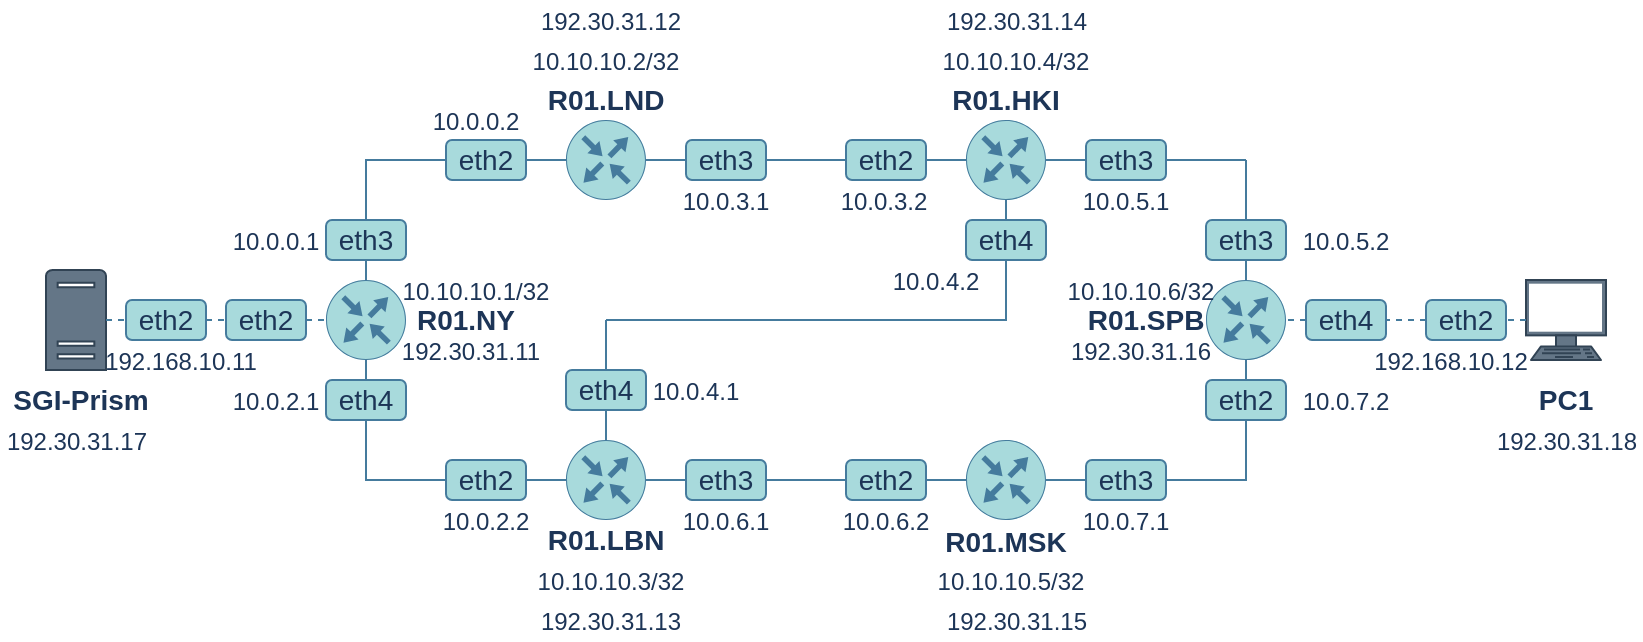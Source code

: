 <mxfile version="20.7.4" type="github">
  <diagram id="VysFpP43S26snNZFUAgz" name="Страница 1">
    <mxGraphModel dx="1702" dy="458" grid="1" gridSize="10" guides="1" tooltips="1" connect="1" arrows="1" fold="1" page="1" pageScale="1" pageWidth="827" pageHeight="1169" math="0" shadow="0">
      <root>
        <mxCell id="0" />
        <mxCell id="1" parent="0" />
        <mxCell id="EW3qljVuWNZLnRVeVVHl-50" value="" style="endArrow=none;html=1;rounded=0;entryX=0.5;entryY=1;entryDx=0;entryDy=0;entryPerimeter=0;exitX=0.5;exitY=0;exitDx=0;exitDy=0;exitPerimeter=0;labelBackgroundColor=none;strokeColor=#457B9D;fontColor=default;" edge="1" parent="1" source="EW3qljVuWNZLnRVeVVHl-5" target="EW3qljVuWNZLnRVeVVHl-49">
          <mxGeometry width="50" height="50" relative="1" as="geometry">
            <mxPoint x="300" y="360" as="sourcePoint" />
            <mxPoint x="500" y="240" as="targetPoint" />
            <Array as="points">
              <mxPoint x="300" y="300" />
            </Array>
          </mxGeometry>
        </mxCell>
        <mxCell id="EW3qljVuWNZLnRVeVVHl-48" value="" style="endArrow=none;html=1;rounded=0;exitX=0.5;exitY=0;exitDx=0;exitDy=0;exitPerimeter=0;labelBackgroundColor=none;strokeColor=#457B9D;fontColor=default;" edge="1" parent="1" source="EW3qljVuWNZLnRVeVVHl-3">
          <mxGeometry width="50" height="50" relative="1" as="geometry">
            <mxPoint x="620" y="280" as="sourcePoint" />
            <mxPoint x="620" y="280" as="targetPoint" />
            <Array as="points">
              <mxPoint x="620" y="220" />
            </Array>
          </mxGeometry>
        </mxCell>
        <mxCell id="EW3qljVuWNZLnRVeVVHl-40" value="" style="endArrow=none;html=1;rounded=0;exitX=0.5;exitY=1;exitDx=0;exitDy=0;exitPerimeter=0;entryX=0.5;entryY=1;entryDx=0;entryDy=0;labelBackgroundColor=none;strokeColor=#457B9D;fontColor=default;" edge="1" parent="1" source="EW3qljVuWNZLnRVeVVHl-4" target="EW3qljVuWNZLnRVeVVHl-39">
          <mxGeometry width="50" height="50" relative="1" as="geometry">
            <mxPoint x="180" y="320" as="sourcePoint" />
            <mxPoint x="280" y="380" as="targetPoint" />
            <Array as="points" />
          </mxGeometry>
        </mxCell>
        <mxCell id="EW3qljVuWNZLnRVeVVHl-31" value="" style="endArrow=none;html=1;rounded=0;exitX=0;exitY=0.5;exitDx=0;exitDy=0;exitPerimeter=0;entryX=0;entryY=0.5;entryDx=0;entryDy=0;labelBackgroundColor=none;strokeColor=#457B9D;fontColor=default;" edge="1" parent="1" source="EW3qljVuWNZLnRVeVVHl-1" target="EW3qljVuWNZLnRVeVVHl-28">
          <mxGeometry width="50" height="50" relative="1" as="geometry">
            <mxPoint x="280" y="220" as="sourcePoint" />
            <mxPoint x="180" y="280" as="targetPoint" />
            <Array as="points" />
          </mxGeometry>
        </mxCell>
        <mxCell id="EW3qljVuWNZLnRVeVVHl-7" value="" style="endArrow=none;html=1;rounded=0;exitX=0;exitY=0.5;exitDx=0;exitDy=0;exitPerimeter=0;entryX=0.5;entryY=0;entryDx=0;entryDy=0;entryPerimeter=0;startArrow=none;labelBackgroundColor=none;strokeColor=#457B9D;fontColor=default;" edge="1" parent="1" source="EW3qljVuWNZLnRVeVVHl-28" target="EW3qljVuWNZLnRVeVVHl-4">
          <mxGeometry width="50" height="50" relative="1" as="geometry">
            <mxPoint x="390" y="330" as="sourcePoint" />
            <mxPoint x="440" y="280" as="targetPoint" />
            <Array as="points">
              <mxPoint x="180" y="220" />
            </Array>
          </mxGeometry>
        </mxCell>
        <mxCell id="EW3qljVuWNZLnRVeVVHl-1" value="" style="sketch=0;points=[[0.5,0,0],[1,0.5,0],[0.5,1,0],[0,0.5,0],[0.145,0.145,0],[0.856,0.145,0],[0.855,0.856,0],[0.145,0.855,0]];verticalLabelPosition=bottom;html=1;verticalAlign=top;aspect=fixed;align=center;pointerEvents=1;shape=mxgraph.cisco19.rect;prIcon=router;fillColor=#A8DADC;strokeColor=#457B9D;labelBackgroundColor=none;fontColor=#1D3557;" vertex="1" parent="1">
          <mxGeometry x="280" y="200" width="40" height="40" as="geometry" />
        </mxCell>
        <mxCell id="EW3qljVuWNZLnRVeVVHl-2" value="" style="sketch=0;points=[[0.5,0,0],[1,0.5,0],[0.5,1,0],[0,0.5,0],[0.145,0.145,0],[0.856,0.145,0],[0.855,0.856,0],[0.145,0.855,0]];verticalLabelPosition=bottom;html=1;verticalAlign=top;aspect=fixed;align=center;pointerEvents=1;shape=mxgraph.cisco19.rect;prIcon=router;fillColor=#A8DADC;strokeColor=#457B9D;labelBackgroundColor=none;fontColor=#1D3557;" vertex="1" parent="1">
          <mxGeometry x="480" y="200" width="40" height="40" as="geometry" />
        </mxCell>
        <mxCell id="EW3qljVuWNZLnRVeVVHl-3" value="" style="sketch=0;points=[[0.5,0,0],[1,0.5,0],[0.5,1,0],[0,0.5,0],[0.145,0.145,0],[0.856,0.145,0],[0.855,0.856,0],[0.145,0.855,0]];verticalLabelPosition=bottom;html=1;verticalAlign=top;aspect=fixed;align=center;pointerEvents=1;shape=mxgraph.cisco19.rect;prIcon=router;fillColor=#A8DADC;strokeColor=#457B9D;labelBackgroundColor=none;fontColor=#1D3557;" vertex="1" parent="1">
          <mxGeometry x="600" y="280" width="40" height="40" as="geometry" />
        </mxCell>
        <mxCell id="EW3qljVuWNZLnRVeVVHl-4" value="" style="sketch=0;points=[[0.5,0,0],[1,0.5,0],[0.5,1,0],[0,0.5,0],[0.145,0.145,0],[0.856,0.145,0],[0.855,0.856,0],[0.145,0.855,0]];verticalLabelPosition=bottom;html=1;verticalAlign=top;aspect=fixed;align=center;pointerEvents=1;shape=mxgraph.cisco19.rect;prIcon=router;fillColor=#A8DADC;strokeColor=#457B9D;labelBackgroundColor=none;fontColor=#1D3557;" vertex="1" parent="1">
          <mxGeometry x="160" y="280" width="40" height="40" as="geometry" />
        </mxCell>
        <mxCell id="EW3qljVuWNZLnRVeVVHl-5" value="" style="sketch=0;points=[[0.5,0,0],[1,0.5,0],[0.5,1,0],[0,0.5,0],[0.145,0.145,0],[0.856,0.145,0],[0.855,0.856,0],[0.145,0.855,0]];verticalLabelPosition=bottom;html=1;verticalAlign=top;aspect=fixed;align=center;pointerEvents=1;shape=mxgraph.cisco19.rect;prIcon=router;fillColor=#A8DADC;strokeColor=#457B9D;labelBackgroundColor=none;fontColor=#1D3557;" vertex="1" parent="1">
          <mxGeometry x="280" y="360" width="40" height="40" as="geometry" />
        </mxCell>
        <mxCell id="EW3qljVuWNZLnRVeVVHl-6" value="" style="sketch=0;points=[[0.5,0,0],[1,0.5,0],[0.5,1,0],[0,0.5,0],[0.145,0.145,0],[0.856,0.145,0],[0.855,0.856,0],[0.145,0.855,0]];verticalLabelPosition=bottom;html=1;verticalAlign=top;aspect=fixed;align=center;pointerEvents=1;shape=mxgraph.cisco19.rect;prIcon=router;fillColor=#A8DADC;strokeColor=#457B9D;labelBackgroundColor=none;fontColor=#1D3557;" vertex="1" parent="1">
          <mxGeometry x="480" y="360" width="40" height="40" as="geometry" />
        </mxCell>
        <mxCell id="EW3qljVuWNZLnRVeVVHl-8" value="" style="endArrow=none;html=1;rounded=0;exitX=1;exitY=0.5;exitDx=0;exitDy=0;exitPerimeter=0;entryX=0;entryY=0.5;entryDx=0;entryDy=0;entryPerimeter=0;startArrow=none;labelBackgroundColor=none;strokeColor=#457B9D;fontColor=default;" edge="1" parent="1" source="EW3qljVuWNZLnRVeVVHl-34" target="EW3qljVuWNZLnRVeVVHl-2">
          <mxGeometry width="50" height="50" relative="1" as="geometry">
            <mxPoint x="360" y="280" as="sourcePoint" />
            <mxPoint x="410" y="230" as="targetPoint" />
          </mxGeometry>
        </mxCell>
        <mxCell id="EW3qljVuWNZLnRVeVVHl-9" value="" style="endArrow=none;html=1;rounded=0;entryX=1;entryY=0.5;entryDx=0;entryDy=0;entryPerimeter=0;exitX=1;exitY=0.5;exitDx=0;exitDy=0;startArrow=none;labelBackgroundColor=none;strokeColor=#457B9D;fontColor=default;" edge="1" parent="1" source="EW3qljVuWNZLnRVeVVHl-36" target="EW3qljVuWNZLnRVeVVHl-2">
          <mxGeometry width="50" height="50" relative="1" as="geometry">
            <mxPoint x="390" y="330" as="sourcePoint" />
            <mxPoint x="440" y="280" as="targetPoint" />
            <Array as="points" />
          </mxGeometry>
        </mxCell>
        <mxCell id="EW3qljVuWNZLnRVeVVHl-10" value="" style="endArrow=none;html=1;rounded=0;exitX=0.5;exitY=1;exitDx=0;exitDy=0;exitPerimeter=0;entryX=0;entryY=0.5;entryDx=0;entryDy=0;entryPerimeter=0;startArrow=none;labelBackgroundColor=none;strokeColor=#457B9D;fontColor=default;" edge="1" parent="1" source="EW3qljVuWNZLnRVeVVHl-39" target="EW3qljVuWNZLnRVeVVHl-5">
          <mxGeometry width="50" height="50" relative="1" as="geometry">
            <mxPoint x="390" y="330" as="sourcePoint" />
            <mxPoint x="440" y="280" as="targetPoint" />
            <Array as="points">
              <mxPoint x="180" y="380" />
            </Array>
          </mxGeometry>
        </mxCell>
        <mxCell id="EW3qljVuWNZLnRVeVVHl-11" value="" style="endArrow=none;html=1;rounded=0;exitX=1;exitY=0.5;exitDx=0;exitDy=0;exitPerimeter=0;entryX=0;entryY=0.5;entryDx=0;entryDy=0;entryPerimeter=0;startArrow=none;labelBackgroundColor=none;strokeColor=#457B9D;fontColor=default;" edge="1" parent="1" source="EW3qljVuWNZLnRVeVVHl-42" target="EW3qljVuWNZLnRVeVVHl-6">
          <mxGeometry width="50" height="50" relative="1" as="geometry">
            <mxPoint x="390" y="330" as="sourcePoint" />
            <mxPoint x="440" y="280" as="targetPoint" />
          </mxGeometry>
        </mxCell>
        <mxCell id="EW3qljVuWNZLnRVeVVHl-12" value="" style="endArrow=none;html=1;rounded=0;exitX=1;exitY=0.5;exitDx=0;exitDy=0;exitPerimeter=0;entryX=0.5;entryY=1;entryDx=0;entryDy=0;entryPerimeter=0;labelBackgroundColor=none;strokeColor=#457B9D;fontColor=default;" edge="1" parent="1" source="EW3qljVuWNZLnRVeVVHl-6" target="EW3qljVuWNZLnRVeVVHl-3">
          <mxGeometry width="50" height="50" relative="1" as="geometry">
            <mxPoint x="390" y="330" as="sourcePoint" />
            <mxPoint x="440" y="280" as="targetPoint" />
            <Array as="points">
              <mxPoint x="620" y="380" />
            </Array>
          </mxGeometry>
        </mxCell>
        <mxCell id="EW3qljVuWNZLnRVeVVHl-13" value="" style="endArrow=none;html=1;rounded=0;entryX=0.5;entryY=1;entryDx=0;entryDy=0;entryPerimeter=0;startArrow=none;labelBackgroundColor=none;strokeColor=#457B9D;fontColor=default;" edge="1" parent="1" target="EW3qljVuWNZLnRVeVVHl-2">
          <mxGeometry width="50" height="50" relative="1" as="geometry">
            <mxPoint x="300" y="300" as="sourcePoint" />
            <mxPoint x="440" y="280" as="targetPoint" />
            <Array as="points">
              <mxPoint x="400" y="300" />
              <mxPoint x="500" y="300" />
            </Array>
          </mxGeometry>
        </mxCell>
        <mxCell id="EW3qljVuWNZLnRVeVVHl-14" value="" style="sketch=0;pointerEvents=1;shadow=0;dashed=0;html=1;strokeColor=#314354;labelPosition=center;verticalLabelPosition=bottom;verticalAlign=top;outlineConnect=0;align=center;shape=mxgraph.office.servers.server_generic;fillColor=#647687;fontColor=#ffffff;labelBackgroundColor=none;" vertex="1" parent="1">
          <mxGeometry x="20" y="275" width="30" height="50" as="geometry" />
        </mxCell>
        <mxCell id="EW3qljVuWNZLnRVeVVHl-16" value="" style="fontColor=#ffffff;verticalAlign=top;verticalLabelPosition=bottom;labelPosition=center;align=center;html=1;outlineConnect=0;fillColor=#647687;strokeColor=#314354;gradientDirection=north;strokeWidth=2;shape=mxgraph.networks.terminal;labelBackgroundColor=none;" vertex="1" parent="1">
          <mxGeometry x="760" y="280" width="40" height="40" as="geometry" />
        </mxCell>
        <mxCell id="EW3qljVuWNZLnRVeVVHl-17" value="" style="endArrow=none;dashed=1;html=1;rounded=0;entryX=0;entryY=0.5;entryDx=0;entryDy=0;entryPerimeter=0;startArrow=none;labelBackgroundColor=none;strokeColor=#457B9D;fontColor=default;" edge="1" parent="1" source="EW3qljVuWNZLnRVeVVHl-54" target="EW3qljVuWNZLnRVeVVHl-4">
          <mxGeometry width="50" height="50" relative="1" as="geometry">
            <mxPoint x="390" y="330" as="sourcePoint" />
            <mxPoint x="160" y="305" as="targetPoint" />
          </mxGeometry>
        </mxCell>
        <mxCell id="EW3qljVuWNZLnRVeVVHl-18" value="" style="endArrow=none;dashed=1;html=1;rounded=0;exitX=0;exitY=0.5;exitDx=0;exitDy=0;exitPerimeter=0;entryX=1;entryY=0.5;entryDx=0;entryDy=0;entryPerimeter=0;startArrow=none;labelBackgroundColor=none;strokeColor=#457B9D;fontColor=default;" edge="1" parent="1" source="EW3qljVuWNZLnRVeVVHl-56" target="EW3qljVuWNZLnRVeVVHl-3">
          <mxGeometry width="50" height="50" relative="1" as="geometry">
            <mxPoint x="390" y="330" as="sourcePoint" />
            <mxPoint x="440" y="280" as="targetPoint" />
          </mxGeometry>
        </mxCell>
        <mxCell id="EW3qljVuWNZLnRVeVVHl-19" value="&lt;span id=&quot;docs-internal-guid-db69d87a-7fff-1eb6-8445-c40441ae4772&quot;&gt;&lt;span style=&quot;font-family: Arial; background-color: transparent; font-weight: 700; font-variant-numeric: normal; font-variant-east-asian: normal; vertical-align: baseline;&quot;&gt;&lt;font style=&quot;font-size: 14px;&quot;&gt;R01.NY&lt;/font&gt;&lt;/span&gt;&lt;/span&gt;" style="text;html=1;strokeColor=none;fillColor=none;align=center;verticalAlign=middle;whiteSpace=wrap;rounded=0;strokeWidth=1;labelBackgroundColor=none;fontColor=#1D3557;" vertex="1" parent="1">
          <mxGeometry x="200" y="290" width="60" height="20" as="geometry" />
        </mxCell>
        <mxCell id="EW3qljVuWNZLnRVeVVHl-20" value="&lt;span id=&quot;docs-internal-guid-ff18d802-7fff-1fc9-f337-6715bd97ce94&quot;&gt;&lt;span style=&quot;font-family: Arial; background-color: transparent; font-weight: 700; font-variant-numeric: normal; font-variant-east-asian: normal; vertical-align: baseline;&quot;&gt;&lt;font style=&quot;font-size: 14px;&quot;&gt;R01.LND&lt;/font&gt;&lt;/span&gt;&lt;/span&gt;" style="text;html=1;strokeColor=none;fillColor=none;align=center;verticalAlign=middle;whiteSpace=wrap;rounded=0;strokeWidth=1;labelBackgroundColor=none;fontColor=#1D3557;" vertex="1" parent="1">
          <mxGeometry x="270" y="180" width="60" height="20" as="geometry" />
        </mxCell>
        <mxCell id="EW3qljVuWNZLnRVeVVHl-21" value="&lt;span id=&quot;docs-internal-guid-493028d3-7fff-93bb-d30e-a9c34659ae68&quot;&gt;&lt;span style=&quot;font-family: Arial; background-color: transparent; font-weight: 700; font-variant-numeric: normal; font-variant-east-asian: normal; vertical-align: baseline;&quot;&gt;&lt;font style=&quot;font-size: 14px;&quot;&gt;R01.LBN&lt;/font&gt;&lt;/span&gt;&lt;/span&gt;" style="text;html=1;strokeColor=none;fillColor=none;align=center;verticalAlign=middle;whiteSpace=wrap;rounded=0;strokeWidth=1;labelBackgroundColor=none;fontColor=#1D3557;" vertex="1" parent="1">
          <mxGeometry x="270" y="400" width="60" height="20" as="geometry" />
        </mxCell>
        <mxCell id="EW3qljVuWNZLnRVeVVHl-22" value="&lt;span id=&quot;docs-internal-guid-87c59d01-7fff-f6e8-50da-bfaa7d3be606&quot;&gt;&lt;span style=&quot;font-family: Arial; background-color: transparent; font-weight: 700; font-variant-numeric: normal; font-variant-east-asian: normal; vertical-align: baseline;&quot;&gt;&lt;font style=&quot;font-size: 14px;&quot;&gt;R01.HKI&lt;/font&gt;&lt;/span&gt;&lt;/span&gt;" style="text;html=1;strokeColor=none;fillColor=none;align=center;verticalAlign=middle;whiteSpace=wrap;rounded=0;strokeWidth=1;labelBackgroundColor=none;fontColor=#1D3557;" vertex="1" parent="1">
          <mxGeometry x="470" y="180" width="60" height="20" as="geometry" />
        </mxCell>
        <mxCell id="EW3qljVuWNZLnRVeVVHl-23" value="&lt;div&gt;&lt;font face=&quot;Arial&quot;&gt;&lt;span style=&quot;font-size: 14px;&quot;&gt;&lt;b&gt;&lt;br&gt;&lt;/b&gt;&lt;/span&gt;&lt;/font&gt;&lt;/div&gt;&lt;div&gt;&lt;font face=&quot;Arial&quot;&gt;&lt;span style=&quot;font-size: 14px;&quot;&gt;&lt;b&gt;R01.MSK&lt;/b&gt;&lt;/span&gt;&lt;/font&gt;&lt;/div&gt;&lt;div&gt;&lt;br&gt;&lt;/div&gt;" style="text;html=1;strokeColor=none;fillColor=none;align=center;verticalAlign=middle;whiteSpace=wrap;rounded=0;strokeWidth=1;labelBackgroundColor=none;fontColor=#1D3557;" vertex="1" parent="1">
          <mxGeometry x="470" y="400" width="60" height="20" as="geometry" />
        </mxCell>
        <mxCell id="EW3qljVuWNZLnRVeVVHl-24" value="&lt;div&gt;&lt;font face=&quot;Arial&quot;&gt;&lt;span style=&quot;font-size: 14px;&quot;&gt;&lt;b&gt;R01.SPB&lt;/b&gt;&lt;/span&gt;&lt;/font&gt;&lt;br&gt;&lt;/div&gt;" style="text;html=1;strokeColor=none;fillColor=none;align=center;verticalAlign=middle;whiteSpace=wrap;rounded=0;strokeWidth=1;labelBackgroundColor=none;fontColor=#1D3557;" vertex="1" parent="1">
          <mxGeometry x="540" y="290" width="60" height="20" as="geometry" />
        </mxCell>
        <mxCell id="EW3qljVuWNZLnRVeVVHl-25" value="&lt;div&gt;&lt;font face=&quot;Arial&quot;&gt;&lt;span style=&quot;font-size: 14px;&quot;&gt;&lt;b&gt;SGI-Prism&lt;/b&gt;&lt;/span&gt;&lt;/font&gt;&lt;br&gt;&lt;/div&gt;" style="text;html=1;strokeColor=none;fillColor=none;align=center;verticalAlign=middle;whiteSpace=wrap;rounded=0;strokeWidth=1;labelBackgroundColor=none;fontColor=#1D3557;" vertex="1" parent="1">
          <mxGeometry y="330" width="75" height="20" as="geometry" />
        </mxCell>
        <mxCell id="EW3qljVuWNZLnRVeVVHl-27" value="&lt;div&gt;&lt;font face=&quot;Arial&quot;&gt;&lt;span style=&quot;font-size: 14px;&quot;&gt;&lt;b&gt;PC1&lt;/b&gt;&lt;/span&gt;&lt;/font&gt;&lt;br&gt;&lt;/div&gt;" style="text;html=1;strokeColor=none;fillColor=none;align=center;verticalAlign=middle;whiteSpace=wrap;rounded=0;strokeWidth=1;labelBackgroundColor=none;fontColor=#1D3557;" vertex="1" parent="1">
          <mxGeometry x="755" y="330" width="50" height="20" as="geometry" />
        </mxCell>
        <mxCell id="EW3qljVuWNZLnRVeVVHl-28" value="" style="rounded=1;whiteSpace=wrap;html=1;strokeWidth=1;fontSize=14;labelBackgroundColor=none;fillColor=#A8DADC;strokeColor=#457B9D;fontColor=#1D3557;" vertex="1" parent="1">
          <mxGeometry x="220" y="210" width="40" height="20" as="geometry" />
        </mxCell>
        <mxCell id="EW3qljVuWNZLnRVeVVHl-32" value="" style="rounded=1;whiteSpace=wrap;html=1;strokeWidth=1;fontSize=14;labelBackgroundColor=none;fillColor=#A8DADC;strokeColor=#457B9D;fontColor=#1D3557;" vertex="1" parent="1">
          <mxGeometry x="340" y="210" width="40" height="20" as="geometry" />
        </mxCell>
        <mxCell id="EW3qljVuWNZLnRVeVVHl-33" value="" style="endArrow=none;html=1;rounded=0;exitX=1;exitY=0.5;exitDx=0;exitDy=0;exitPerimeter=0;entryX=0;entryY=0.5;entryDx=0;entryDy=0;entryPerimeter=0;labelBackgroundColor=none;strokeColor=#457B9D;fontColor=default;" edge="1" parent="1" source="EW3qljVuWNZLnRVeVVHl-1" target="EW3qljVuWNZLnRVeVVHl-32">
          <mxGeometry width="50" height="50" relative="1" as="geometry">
            <mxPoint x="320" y="220" as="sourcePoint" />
            <mxPoint x="480" y="220" as="targetPoint" />
          </mxGeometry>
        </mxCell>
        <mxCell id="EW3qljVuWNZLnRVeVVHl-34" value="" style="rounded=1;whiteSpace=wrap;html=1;strokeWidth=1;fontSize=14;labelBackgroundColor=none;fillColor=#A8DADC;strokeColor=#457B9D;fontColor=#1D3557;" vertex="1" parent="1">
          <mxGeometry x="420" y="210" width="40" height="20" as="geometry" />
        </mxCell>
        <mxCell id="EW3qljVuWNZLnRVeVVHl-35" value="" style="endArrow=none;html=1;rounded=0;exitX=1;exitY=0.5;exitDx=0;exitDy=0;exitPerimeter=0;entryX=0;entryY=0.5;entryDx=0;entryDy=0;entryPerimeter=0;startArrow=none;labelBackgroundColor=none;strokeColor=#457B9D;fontColor=default;" edge="1" parent="1" source="EW3qljVuWNZLnRVeVVHl-32" target="EW3qljVuWNZLnRVeVVHl-34">
          <mxGeometry width="50" height="50" relative="1" as="geometry">
            <mxPoint x="380" y="220" as="sourcePoint" />
            <mxPoint x="480" y="220" as="targetPoint" />
          </mxGeometry>
        </mxCell>
        <mxCell id="EW3qljVuWNZLnRVeVVHl-36" value="" style="rounded=1;whiteSpace=wrap;html=1;strokeWidth=1;fontSize=14;labelBackgroundColor=none;fillColor=#A8DADC;strokeColor=#457B9D;fontColor=#1D3557;" vertex="1" parent="1">
          <mxGeometry x="540" y="210" width="40" height="20" as="geometry" />
        </mxCell>
        <mxCell id="EW3qljVuWNZLnRVeVVHl-37" value="" style="endArrow=none;html=1;rounded=0;entryX=1;entryY=0.5;entryDx=0;entryDy=0;entryPerimeter=0;startArrow=none;labelBackgroundColor=none;strokeColor=#457B9D;fontColor=default;" edge="1" parent="1" target="EW3qljVuWNZLnRVeVVHl-36">
          <mxGeometry width="50" height="50" relative="1" as="geometry">
            <mxPoint x="620" y="220" as="sourcePoint" />
            <mxPoint x="520" y="220" as="targetPoint" />
            <Array as="points" />
          </mxGeometry>
        </mxCell>
        <mxCell id="EW3qljVuWNZLnRVeVVHl-38" value="" style="rounded=1;whiteSpace=wrap;html=1;strokeWidth=1;fontSize=14;labelBackgroundColor=none;fillColor=#A8DADC;strokeColor=#457B9D;fontColor=#1D3557;" vertex="1" parent="1">
          <mxGeometry x="160" y="250" width="40" height="20" as="geometry" />
        </mxCell>
        <mxCell id="EW3qljVuWNZLnRVeVVHl-39" value="" style="rounded=1;whiteSpace=wrap;html=1;strokeWidth=1;fontSize=14;labelBackgroundColor=none;fillColor=#A8DADC;strokeColor=#457B9D;fontColor=#1D3557;" vertex="1" parent="1">
          <mxGeometry x="160" y="330" width="40" height="20" as="geometry" />
        </mxCell>
        <mxCell id="EW3qljVuWNZLnRVeVVHl-41" value="" style="rounded=1;whiteSpace=wrap;html=1;strokeWidth=1;fontSize=14;labelBackgroundColor=none;fillColor=#A8DADC;strokeColor=#457B9D;fontColor=#1D3557;" vertex="1" parent="1">
          <mxGeometry x="220" y="370" width="40" height="20" as="geometry" />
        </mxCell>
        <mxCell id="EW3qljVuWNZLnRVeVVHl-42" value="" style="rounded=1;whiteSpace=wrap;html=1;strokeWidth=1;fontSize=14;labelBackgroundColor=none;fillColor=#A8DADC;strokeColor=#457B9D;fontColor=#1D3557;" vertex="1" parent="1">
          <mxGeometry x="340" y="370" width="40" height="20" as="geometry" />
        </mxCell>
        <mxCell id="EW3qljVuWNZLnRVeVVHl-43" value="" style="endArrow=none;html=1;rounded=0;exitX=1;exitY=0.5;exitDx=0;exitDy=0;exitPerimeter=0;entryX=0;entryY=0.5;entryDx=0;entryDy=0;entryPerimeter=0;labelBackgroundColor=none;strokeColor=#457B9D;fontColor=default;" edge="1" parent="1" source="EW3qljVuWNZLnRVeVVHl-5" target="EW3qljVuWNZLnRVeVVHl-42">
          <mxGeometry width="50" height="50" relative="1" as="geometry">
            <mxPoint x="320" y="380" as="sourcePoint" />
            <mxPoint x="480" y="380" as="targetPoint" />
          </mxGeometry>
        </mxCell>
        <mxCell id="EW3qljVuWNZLnRVeVVHl-44" value="" style="rounded=1;whiteSpace=wrap;html=1;strokeWidth=1;fontSize=14;labelBackgroundColor=none;fillColor=#A8DADC;strokeColor=#457B9D;fontColor=#1D3557;" vertex="1" parent="1">
          <mxGeometry x="420" y="370" width="40" height="20" as="geometry" />
        </mxCell>
        <mxCell id="EW3qljVuWNZLnRVeVVHl-45" value="" style="rounded=1;whiteSpace=wrap;html=1;strokeWidth=1;fontSize=14;labelBackgroundColor=none;fillColor=#A8DADC;strokeColor=#457B9D;fontColor=#1D3557;" vertex="1" parent="1">
          <mxGeometry x="540" y="370" width="40" height="20" as="geometry" />
        </mxCell>
        <mxCell id="EW3qljVuWNZLnRVeVVHl-46" value="" style="rounded=1;whiteSpace=wrap;html=1;strokeWidth=1;fontSize=14;labelBackgroundColor=none;fillColor=#A8DADC;strokeColor=#457B9D;fontColor=#1D3557;" vertex="1" parent="1">
          <mxGeometry x="600" y="330" width="40" height="20" as="geometry" />
        </mxCell>
        <mxCell id="EW3qljVuWNZLnRVeVVHl-47" value="" style="rounded=1;whiteSpace=wrap;html=1;strokeWidth=1;fontSize=14;labelBackgroundColor=none;fillColor=#A8DADC;strokeColor=#457B9D;fontColor=#1D3557;" vertex="1" parent="1">
          <mxGeometry x="600" y="250" width="40" height="20" as="geometry" />
        </mxCell>
        <mxCell id="EW3qljVuWNZLnRVeVVHl-49" value="" style="rounded=1;whiteSpace=wrap;html=1;strokeWidth=1;fontSize=14;labelBackgroundColor=none;fillColor=#A8DADC;strokeColor=#457B9D;fontColor=#1D3557;" vertex="1" parent="1">
          <mxGeometry x="280" y="325" width="40" height="20" as="geometry" />
        </mxCell>
        <mxCell id="EW3qljVuWNZLnRVeVVHl-51" value="" style="rounded=1;whiteSpace=wrap;html=1;strokeWidth=1;fontSize=14;labelBackgroundColor=none;fillColor=#A8DADC;strokeColor=#457B9D;fontColor=#1D3557;" vertex="1" parent="1">
          <mxGeometry x="480" y="250" width="40" height="20" as="geometry" />
        </mxCell>
        <mxCell id="EW3qljVuWNZLnRVeVVHl-52" value="" style="rounded=1;whiteSpace=wrap;html=1;strokeWidth=1;fontSize=14;labelBackgroundColor=none;fillColor=#A8DADC;strokeColor=#457B9D;fontColor=#1D3557;" vertex="1" parent="1">
          <mxGeometry x="60" y="290" width="40" height="20" as="geometry" />
        </mxCell>
        <mxCell id="EW3qljVuWNZLnRVeVVHl-53" value="" style="endArrow=none;dashed=1;html=1;rounded=0;entryX=0;entryY=0.5;entryDx=0;entryDy=0;entryPerimeter=0;labelBackgroundColor=none;strokeColor=#457B9D;fontColor=default;" edge="1" parent="1" source="EW3qljVuWNZLnRVeVVHl-14" target="EW3qljVuWNZLnRVeVVHl-52">
          <mxGeometry width="50" height="50" relative="1" as="geometry">
            <mxPoint x="80" y="300" as="sourcePoint" />
            <mxPoint x="160" y="300" as="targetPoint" />
          </mxGeometry>
        </mxCell>
        <mxCell id="EW3qljVuWNZLnRVeVVHl-54" value="" style="rounded=1;whiteSpace=wrap;html=1;strokeWidth=1;fontSize=14;labelBackgroundColor=none;fillColor=#A8DADC;strokeColor=#457B9D;fontColor=#1D3557;" vertex="1" parent="1">
          <mxGeometry x="110" y="290" width="40" height="20" as="geometry" />
        </mxCell>
        <mxCell id="EW3qljVuWNZLnRVeVVHl-55" value="" style="endArrow=none;dashed=1;html=1;rounded=0;entryX=0;entryY=0.5;entryDx=0;entryDy=0;entryPerimeter=0;startArrow=none;labelBackgroundColor=none;strokeColor=#457B9D;fontColor=default;" edge="1" parent="1" source="EW3qljVuWNZLnRVeVVHl-52" target="EW3qljVuWNZLnRVeVVHl-54">
          <mxGeometry width="50" height="50" relative="1" as="geometry">
            <mxPoint x="100" y="300" as="sourcePoint" />
            <mxPoint x="160" y="300" as="targetPoint" />
          </mxGeometry>
        </mxCell>
        <mxCell id="EW3qljVuWNZLnRVeVVHl-56" value="" style="rounded=1;whiteSpace=wrap;html=1;strokeWidth=1;fontSize=14;labelBackgroundColor=none;fillColor=#A8DADC;strokeColor=#457B9D;fontColor=#1D3557;" vertex="1" parent="1">
          <mxGeometry x="650" y="290" width="40" height="20" as="geometry" />
        </mxCell>
        <mxCell id="EW3qljVuWNZLnRVeVVHl-57" value="" style="endArrow=none;dashed=1;html=1;rounded=0;exitX=0;exitY=0.5;exitDx=0;exitDy=0;exitPerimeter=0;entryX=1;entryY=0.5;entryDx=0;entryDy=0;entryPerimeter=0;startArrow=none;labelBackgroundColor=none;strokeColor=#457B9D;fontColor=default;" edge="1" parent="1" source="EW3qljVuWNZLnRVeVVHl-58" target="EW3qljVuWNZLnRVeVVHl-56">
          <mxGeometry width="50" height="50" relative="1" as="geometry">
            <mxPoint x="760" y="300" as="sourcePoint" />
            <mxPoint x="640" y="300" as="targetPoint" />
          </mxGeometry>
        </mxCell>
        <mxCell id="EW3qljVuWNZLnRVeVVHl-58" value="" style="rounded=1;whiteSpace=wrap;html=1;strokeWidth=1;fontSize=14;labelBackgroundColor=none;fillColor=#A8DADC;strokeColor=#457B9D;fontColor=#1D3557;" vertex="1" parent="1">
          <mxGeometry x="710" y="290" width="40" height="20" as="geometry" />
        </mxCell>
        <mxCell id="EW3qljVuWNZLnRVeVVHl-59" value="" style="endArrow=none;dashed=1;html=1;rounded=0;exitX=0;exitY=0.5;exitDx=0;exitDy=0;exitPerimeter=0;entryX=1;entryY=0.5;entryDx=0;entryDy=0;entryPerimeter=0;labelBackgroundColor=none;strokeColor=#457B9D;fontColor=default;" edge="1" parent="1" source="EW3qljVuWNZLnRVeVVHl-16" target="EW3qljVuWNZLnRVeVVHl-58">
          <mxGeometry width="50" height="50" relative="1" as="geometry">
            <mxPoint x="760" y="300" as="sourcePoint" />
            <mxPoint x="690" y="300" as="targetPoint" />
          </mxGeometry>
        </mxCell>
        <mxCell id="EW3qljVuWNZLnRVeVVHl-60" value="eth2" style="text;html=1;strokeColor=none;fillColor=none;align=center;verticalAlign=middle;whiteSpace=wrap;rounded=0;strokeWidth=1;fontSize=14;labelBackgroundColor=none;fontColor=#1D3557;" vertex="1" parent="1">
          <mxGeometry x="220" y="210" width="40" height="20" as="geometry" />
        </mxCell>
        <mxCell id="EW3qljVuWNZLnRVeVVHl-61" value="eth2" style="text;html=1;strokeColor=none;fillColor=none;align=center;verticalAlign=middle;whiteSpace=wrap;rounded=0;strokeWidth=1;fontSize=14;labelBackgroundColor=none;fontColor=#1D3557;" vertex="1" parent="1">
          <mxGeometry x="420" y="210" width="40" height="20" as="geometry" />
        </mxCell>
        <mxCell id="EW3qljVuWNZLnRVeVVHl-62" value="eth2" style="text;html=1;strokeColor=none;fillColor=none;align=center;verticalAlign=middle;whiteSpace=wrap;rounded=0;strokeWidth=1;fontSize=14;labelBackgroundColor=none;fontColor=#1D3557;" vertex="1" parent="1">
          <mxGeometry x="600" y="330" width="40" height="20" as="geometry" />
        </mxCell>
        <mxCell id="EW3qljVuWNZLnRVeVVHl-63" value="eth2" style="text;html=1;strokeColor=none;fillColor=none;align=center;verticalAlign=middle;whiteSpace=wrap;rounded=0;strokeWidth=1;fontSize=14;labelBackgroundColor=none;fontColor=#1D3557;" vertex="1" parent="1">
          <mxGeometry x="110" y="290" width="40" height="20" as="geometry" />
        </mxCell>
        <mxCell id="EW3qljVuWNZLnRVeVVHl-64" value="eth2" style="text;html=1;strokeColor=none;fillColor=none;align=center;verticalAlign=middle;whiteSpace=wrap;rounded=0;strokeWidth=1;fontSize=14;labelBackgroundColor=none;fontColor=#1D3557;" vertex="1" parent="1">
          <mxGeometry x="60" y="290" width="40" height="20" as="geometry" />
        </mxCell>
        <mxCell id="EW3qljVuWNZLnRVeVVHl-65" value="eth2" style="text;html=1;strokeColor=none;fillColor=none;align=center;verticalAlign=middle;whiteSpace=wrap;rounded=0;strokeWidth=1;fontSize=14;labelBackgroundColor=none;fontColor=#1D3557;" vertex="1" parent="1">
          <mxGeometry x="220" y="370" width="40" height="20" as="geometry" />
        </mxCell>
        <mxCell id="EW3qljVuWNZLnRVeVVHl-66" value="eth2" style="text;html=1;strokeColor=none;fillColor=none;align=center;verticalAlign=middle;whiteSpace=wrap;rounded=0;strokeWidth=1;fontSize=14;labelBackgroundColor=none;fontColor=#1D3557;" vertex="1" parent="1">
          <mxGeometry x="420" y="370" width="40" height="20" as="geometry" />
        </mxCell>
        <mxCell id="EW3qljVuWNZLnRVeVVHl-67" value="eth2" style="text;html=1;strokeColor=none;fillColor=none;align=center;verticalAlign=middle;whiteSpace=wrap;rounded=0;strokeWidth=1;fontSize=14;labelBackgroundColor=none;fontColor=#1D3557;" vertex="1" parent="1">
          <mxGeometry x="710" y="290" width="40" height="20" as="geometry" />
        </mxCell>
        <mxCell id="EW3qljVuWNZLnRVeVVHl-68" value="eth3" style="text;html=1;strokeColor=none;fillColor=none;align=center;verticalAlign=middle;whiteSpace=wrap;rounded=0;strokeWidth=1;fontSize=14;labelBackgroundColor=none;fontColor=#1D3557;" vertex="1" parent="1">
          <mxGeometry x="340" y="210" width="40" height="20" as="geometry" />
        </mxCell>
        <mxCell id="EW3qljVuWNZLnRVeVVHl-70" value="eth3" style="text;html=1;strokeColor=none;fillColor=none;align=center;verticalAlign=middle;whiteSpace=wrap;rounded=0;strokeWidth=1;fontSize=14;labelBackgroundColor=none;fontColor=#1D3557;" vertex="1" parent="1">
          <mxGeometry x="540" y="210" width="40" height="20" as="geometry" />
        </mxCell>
        <mxCell id="EW3qljVuWNZLnRVeVVHl-71" value="eth3" style="text;html=1;strokeColor=none;fillColor=none;align=center;verticalAlign=middle;whiteSpace=wrap;rounded=0;strokeWidth=1;fontSize=14;labelBackgroundColor=none;fontColor=#1D3557;" vertex="1" parent="1">
          <mxGeometry x="600" y="250" width="40" height="20" as="geometry" />
        </mxCell>
        <mxCell id="EW3qljVuWNZLnRVeVVHl-72" value="eth3" style="text;html=1;strokeColor=none;fillColor=none;align=center;verticalAlign=middle;whiteSpace=wrap;rounded=0;strokeWidth=1;fontSize=14;labelBackgroundColor=none;fontColor=#1D3557;" vertex="1" parent="1">
          <mxGeometry x="540" y="370" width="40" height="20" as="geometry" />
        </mxCell>
        <mxCell id="EW3qljVuWNZLnRVeVVHl-73" value="eth3" style="text;html=1;strokeColor=none;fillColor=none;align=center;verticalAlign=middle;whiteSpace=wrap;rounded=0;strokeWidth=1;fontSize=14;labelBackgroundColor=none;fontColor=#1D3557;" vertex="1" parent="1">
          <mxGeometry x="340" y="370" width="40" height="20" as="geometry" />
        </mxCell>
        <mxCell id="EW3qljVuWNZLnRVeVVHl-74" value="eth3" style="text;html=1;strokeColor=none;fillColor=none;align=center;verticalAlign=middle;whiteSpace=wrap;rounded=0;strokeWidth=1;fontSize=14;labelBackgroundColor=none;fontColor=#1D3557;" vertex="1" parent="1">
          <mxGeometry x="160" y="250" width="40" height="20" as="geometry" />
        </mxCell>
        <mxCell id="EW3qljVuWNZLnRVeVVHl-76" value="eth4" style="text;html=1;strokeColor=none;fillColor=none;align=center;verticalAlign=middle;whiteSpace=wrap;rounded=0;strokeWidth=1;fontSize=14;labelBackgroundColor=none;fontColor=#1D3557;" vertex="1" parent="1">
          <mxGeometry x="280" y="325" width="40" height="20" as="geometry" />
        </mxCell>
        <mxCell id="EW3qljVuWNZLnRVeVVHl-77" value="eth4" style="text;html=1;strokeColor=none;fillColor=none;align=center;verticalAlign=middle;whiteSpace=wrap;rounded=0;strokeWidth=1;fontSize=14;labelBackgroundColor=none;fontColor=#1D3557;" vertex="1" parent="1">
          <mxGeometry x="480" y="250" width="40" height="20" as="geometry" />
        </mxCell>
        <mxCell id="EW3qljVuWNZLnRVeVVHl-78" value="eth4" style="text;html=1;strokeColor=none;fillColor=none;align=center;verticalAlign=middle;whiteSpace=wrap;rounded=0;strokeWidth=1;fontSize=14;labelBackgroundColor=none;fontColor=#1D3557;" vertex="1" parent="1">
          <mxGeometry x="650" y="290" width="40" height="20" as="geometry" />
        </mxCell>
        <mxCell id="EW3qljVuWNZLnRVeVVHl-79" value="eth4" style="text;html=1;strokeColor=none;fillColor=none;align=center;verticalAlign=middle;whiteSpace=wrap;rounded=0;strokeWidth=1;fontSize=14;labelBackgroundColor=none;fontColor=#1D3557;" vertex="1" parent="1">
          <mxGeometry x="160" y="330" width="40" height="20" as="geometry" />
        </mxCell>
        <mxCell id="EW3qljVuWNZLnRVeVVHl-80" value="&lt;span style=&quot;font-size: 12px;&quot;&gt;10.0.0.1&lt;/span&gt;" style="text;html=1;strokeColor=none;fillColor=none;align=center;verticalAlign=middle;whiteSpace=wrap;rounded=0;strokeWidth=1;fontSize=14;labelBackgroundColor=none;fontColor=#1D3557;" vertex="1" parent="1">
          <mxGeometry x="110" y="250" width="50" height="20" as="geometry" />
        </mxCell>
        <mxCell id="EW3qljVuWNZLnRVeVVHl-81" value="&lt;span style=&quot;font-size: 12px;&quot;&gt;10.0.0.2&lt;/span&gt;" style="text;html=1;strokeColor=none;fillColor=none;align=center;verticalAlign=middle;whiteSpace=wrap;rounded=0;strokeWidth=1;fontSize=14;labelBackgroundColor=none;fontColor=#1D3557;" vertex="1" parent="1">
          <mxGeometry x="210" y="190" width="50" height="20" as="geometry" />
        </mxCell>
        <mxCell id="EW3qljVuWNZLnRVeVVHl-82" value="&lt;span style=&quot;font-size: 12px;&quot;&gt;10.0.2.1&lt;/span&gt;" style="text;html=1;strokeColor=none;fillColor=none;align=center;verticalAlign=middle;whiteSpace=wrap;rounded=0;strokeWidth=1;fontSize=14;labelBackgroundColor=none;fontColor=#1D3557;" vertex="1" parent="1">
          <mxGeometry x="110" y="330" width="50" height="20" as="geometry" />
        </mxCell>
        <mxCell id="EW3qljVuWNZLnRVeVVHl-83" value="&lt;span style=&quot;font-size: 12px;&quot;&gt;10.0.3.1&lt;/span&gt;" style="text;html=1;strokeColor=none;fillColor=none;align=center;verticalAlign=middle;whiteSpace=wrap;rounded=0;strokeWidth=1;fontSize=14;labelBackgroundColor=none;fontColor=#1D3557;" vertex="1" parent="1">
          <mxGeometry x="335" y="230" width="50" height="20" as="geometry" />
        </mxCell>
        <mxCell id="EW3qljVuWNZLnRVeVVHl-84" value="&lt;span style=&quot;font-size: 12px;&quot;&gt;10.0.3.2&lt;/span&gt;" style="text;html=1;strokeColor=none;fillColor=none;align=center;verticalAlign=middle;whiteSpace=wrap;rounded=0;strokeWidth=1;fontSize=14;labelBackgroundColor=none;fontColor=#1D3557;" vertex="1" parent="1">
          <mxGeometry x="414" y="230" width="50" height="20" as="geometry" />
        </mxCell>
        <mxCell id="EW3qljVuWNZLnRVeVVHl-85" value="&lt;span style=&quot;font-size: 12px;&quot;&gt;10.0.2.2&lt;/span&gt;" style="text;html=1;strokeColor=none;fillColor=none;align=center;verticalAlign=middle;whiteSpace=wrap;rounded=0;strokeWidth=1;fontSize=14;labelBackgroundColor=none;fontColor=#1D3557;" vertex="1" parent="1">
          <mxGeometry x="215" y="390" width="50" height="20" as="geometry" />
        </mxCell>
        <mxCell id="EW3qljVuWNZLnRVeVVHl-86" value="&lt;span style=&quot;font-size: 12px;&quot;&gt;10.0.4.1&lt;/span&gt;" style="text;html=1;strokeColor=none;fillColor=none;align=center;verticalAlign=middle;whiteSpace=wrap;rounded=0;strokeWidth=1;fontSize=14;labelBackgroundColor=none;fontColor=#1D3557;" vertex="1" parent="1">
          <mxGeometry x="320" y="325" width="50" height="20" as="geometry" />
        </mxCell>
        <mxCell id="EW3qljVuWNZLnRVeVVHl-87" value="&lt;span style=&quot;font-size: 12px;&quot;&gt;10.0.6.1&lt;/span&gt;" style="text;html=1;strokeColor=none;fillColor=none;align=center;verticalAlign=middle;whiteSpace=wrap;rounded=0;strokeWidth=1;fontSize=14;labelBackgroundColor=none;fontColor=#1D3557;" vertex="1" parent="1">
          <mxGeometry x="335" y="390" width="50" height="20" as="geometry" />
        </mxCell>
        <mxCell id="EW3qljVuWNZLnRVeVVHl-88" value="&lt;span style=&quot;font-size: 12px;&quot;&gt;10.0.6.2&lt;/span&gt;" style="text;html=1;strokeColor=none;fillColor=none;align=center;verticalAlign=middle;whiteSpace=wrap;rounded=0;strokeWidth=1;fontSize=14;labelBackgroundColor=none;fontColor=#1D3557;" vertex="1" parent="1">
          <mxGeometry x="415" y="390" width="50" height="20" as="geometry" />
        </mxCell>
        <mxCell id="EW3qljVuWNZLnRVeVVHl-89" value="&lt;span style=&quot;font-size: 12px;&quot;&gt;10.0.7.1&lt;/span&gt;" style="text;html=1;strokeColor=none;fillColor=none;align=center;verticalAlign=middle;whiteSpace=wrap;rounded=0;strokeWidth=1;fontSize=14;labelBackgroundColor=none;fontColor=#1D3557;" vertex="1" parent="1">
          <mxGeometry x="535" y="390" width="50" height="20" as="geometry" />
        </mxCell>
        <mxCell id="EW3qljVuWNZLnRVeVVHl-90" value="&lt;span style=&quot;font-size: 12px;&quot;&gt;10.0.7.2&lt;/span&gt;" style="text;html=1;strokeColor=none;fillColor=none;align=center;verticalAlign=middle;whiteSpace=wrap;rounded=0;strokeWidth=1;fontSize=14;labelBackgroundColor=none;fontColor=#1D3557;" vertex="1" parent="1">
          <mxGeometry x="645" y="330" width="50" height="20" as="geometry" />
        </mxCell>
        <mxCell id="EW3qljVuWNZLnRVeVVHl-91" value="&lt;span style=&quot;font-size: 12px;&quot;&gt;10.0.4.2&lt;/span&gt;" style="text;html=1;strokeColor=none;fillColor=none;align=center;verticalAlign=middle;whiteSpace=wrap;rounded=0;strokeWidth=1;fontSize=14;labelBackgroundColor=none;fontColor=#1D3557;" vertex="1" parent="1">
          <mxGeometry x="440" y="270" width="50" height="20" as="geometry" />
        </mxCell>
        <mxCell id="EW3qljVuWNZLnRVeVVHl-92" value="&lt;span style=&quot;font-size: 12px;&quot;&gt;10.0.5.1&lt;/span&gt;" style="text;html=1;strokeColor=none;fillColor=none;align=center;verticalAlign=middle;whiteSpace=wrap;rounded=0;strokeWidth=1;fontSize=14;labelBackgroundColor=none;fontColor=#1D3557;" vertex="1" parent="1">
          <mxGeometry x="535" y="230" width="50" height="20" as="geometry" />
        </mxCell>
        <mxCell id="EW3qljVuWNZLnRVeVVHl-93" value="&lt;span style=&quot;font-size: 12px;&quot;&gt;10.0.5.2&lt;/span&gt;" style="text;html=1;strokeColor=none;fillColor=none;align=center;verticalAlign=middle;whiteSpace=wrap;rounded=0;strokeWidth=1;fontSize=14;labelBackgroundColor=none;fontColor=#1D3557;" vertex="1" parent="1">
          <mxGeometry x="645" y="250" width="50" height="20" as="geometry" />
        </mxCell>
        <mxCell id="EW3qljVuWNZLnRVeVVHl-94" value="&lt;span style=&quot;font-size: 12px;&quot;&gt;10.10.10.1/32&lt;/span&gt;" style="text;html=1;strokeColor=none;fillColor=none;align=center;verticalAlign=middle;whiteSpace=wrap;rounded=0;strokeWidth=1;fontSize=14;labelBackgroundColor=none;fontColor=#1D3557;" vertex="1" parent="1">
          <mxGeometry x="205" y="275" width="60" height="20" as="geometry" />
        </mxCell>
        <mxCell id="EW3qljVuWNZLnRVeVVHl-95" value="&lt;span style=&quot;font-size: 12px;&quot;&gt;10.10.10.2/32&lt;/span&gt;" style="text;html=1;strokeColor=none;fillColor=none;align=center;verticalAlign=middle;whiteSpace=wrap;rounded=0;strokeWidth=1;fontSize=14;labelBackgroundColor=none;fontColor=#1D3557;" vertex="1" parent="1">
          <mxGeometry x="270" y="160" width="60" height="20" as="geometry" />
        </mxCell>
        <mxCell id="EW3qljVuWNZLnRVeVVHl-96" value="&lt;span style=&quot;font-size: 12px;&quot;&gt;10.10.10.4/32&lt;/span&gt;" style="text;html=1;strokeColor=none;fillColor=none;align=center;verticalAlign=middle;whiteSpace=wrap;rounded=0;strokeWidth=1;fontSize=14;labelBackgroundColor=none;fontColor=#1D3557;" vertex="1" parent="1">
          <mxGeometry x="475" y="160" width="60" height="20" as="geometry" />
        </mxCell>
        <mxCell id="EW3qljVuWNZLnRVeVVHl-97" value="&lt;span style=&quot;font-size: 12px;&quot;&gt;10.10.10.3/32&lt;/span&gt;" style="text;html=1;strokeColor=none;fillColor=none;align=center;verticalAlign=middle;whiteSpace=wrap;rounded=0;strokeWidth=1;fontSize=14;labelBackgroundColor=none;fontColor=#1D3557;" vertex="1" parent="1">
          <mxGeometry x="265" y="420" width="75" height="20" as="geometry" />
        </mxCell>
        <mxCell id="EW3qljVuWNZLnRVeVVHl-98" value="&lt;span style=&quot;font-size: 12px;&quot;&gt;10.10.10.5/32&lt;/span&gt;" style="text;html=1;strokeColor=none;fillColor=none;align=center;verticalAlign=middle;whiteSpace=wrap;rounded=0;strokeWidth=1;fontSize=14;labelBackgroundColor=none;fontColor=#1D3557;" vertex="1" parent="1">
          <mxGeometry x="465" y="420" width="75" height="20" as="geometry" />
        </mxCell>
        <mxCell id="EW3qljVuWNZLnRVeVVHl-99" value="&lt;span style=&quot;font-size: 12px;&quot;&gt;10.10.10.6/32&lt;/span&gt;" style="text;html=1;strokeColor=none;fillColor=none;align=center;verticalAlign=middle;whiteSpace=wrap;rounded=0;strokeWidth=1;fontSize=14;labelBackgroundColor=none;fontColor=#1D3557;" vertex="1" parent="1">
          <mxGeometry x="530" y="275" width="75" height="20" as="geometry" />
        </mxCell>
        <mxCell id="EW3qljVuWNZLnRVeVVHl-100" value="&lt;span style=&quot;font-size: 12px;&quot;&gt;192.30.31.17&lt;/span&gt;" style="text;html=1;strokeColor=none;fillColor=none;align=center;verticalAlign=middle;whiteSpace=wrap;rounded=0;strokeWidth=1;fontSize=14;labelBackgroundColor=none;fontColor=#1D3557;" vertex="1" parent="1">
          <mxGeometry x="-2.5" y="350" width="75" height="20" as="geometry" />
        </mxCell>
        <mxCell id="EW3qljVuWNZLnRVeVVHl-101" value="&lt;span style=&quot;font-size: 12px;&quot;&gt;192.30.31.18&lt;/span&gt;" style="text;html=1;strokeColor=none;fillColor=none;align=center;verticalAlign=middle;whiteSpace=wrap;rounded=0;strokeWidth=1;fontSize=14;labelBackgroundColor=none;fontColor=#1D3557;" vertex="1" parent="1">
          <mxGeometry x="742.5" y="350" width="75" height="20" as="geometry" />
        </mxCell>
        <mxCell id="EW3qljVuWNZLnRVeVVHl-102" value="&lt;span style=&quot;font-size: 12px;&quot;&gt;192.168.10.11&lt;/span&gt;" style="text;html=1;strokeColor=none;fillColor=none;align=center;verticalAlign=middle;whiteSpace=wrap;rounded=0;strokeWidth=1;fontSize=14;labelBackgroundColor=none;fontColor=#1D3557;" vertex="1" parent="1">
          <mxGeometry x="50" y="310" width="75" height="20" as="geometry" />
        </mxCell>
        <mxCell id="EW3qljVuWNZLnRVeVVHl-103" value="&lt;span style=&quot;font-size: 12px;&quot;&gt;192.168.10.12&lt;/span&gt;" style="text;html=1;strokeColor=none;fillColor=none;align=center;verticalAlign=middle;whiteSpace=wrap;rounded=0;strokeWidth=1;fontSize=14;labelBackgroundColor=none;fontColor=#1D3557;" vertex="1" parent="1">
          <mxGeometry x="685" y="310" width="75" height="20" as="geometry" />
        </mxCell>
        <mxCell id="EW3qljVuWNZLnRVeVVHl-104" value="&lt;span style=&quot;font-size: 12px;&quot;&gt;192.30.31.11&lt;/span&gt;" style="text;html=1;strokeColor=none;fillColor=none;align=center;verticalAlign=middle;whiteSpace=wrap;rounded=0;strokeWidth=1;fontSize=14;labelBackgroundColor=none;fontColor=#1D3557;" vertex="1" parent="1">
          <mxGeometry x="195" y="305" width="75" height="20" as="geometry" />
        </mxCell>
        <mxCell id="EW3qljVuWNZLnRVeVVHl-105" value="&lt;span style=&quot;font-size: 12px;&quot;&gt;192.30.31.12&lt;/span&gt;" style="text;html=1;strokeColor=none;fillColor=none;align=center;verticalAlign=middle;whiteSpace=wrap;rounded=0;strokeWidth=1;fontSize=14;labelBackgroundColor=none;fontColor=#1D3557;" vertex="1" parent="1">
          <mxGeometry x="265" y="140" width="75" height="20" as="geometry" />
        </mxCell>
        <mxCell id="EW3qljVuWNZLnRVeVVHl-106" value="&lt;span style=&quot;font-size: 12px;&quot;&gt;192.30.31.13&lt;/span&gt;" style="text;html=1;strokeColor=none;fillColor=none;align=center;verticalAlign=middle;whiteSpace=wrap;rounded=0;strokeWidth=1;fontSize=14;labelBackgroundColor=none;fontColor=#1D3557;" vertex="1" parent="1">
          <mxGeometry x="265" y="440" width="75" height="20" as="geometry" />
        </mxCell>
        <mxCell id="EW3qljVuWNZLnRVeVVHl-107" value="&lt;span style=&quot;font-size: 12px;&quot;&gt;192.30.31.14&lt;/span&gt;" style="text;html=1;strokeColor=none;fillColor=none;align=center;verticalAlign=middle;whiteSpace=wrap;rounded=0;strokeWidth=1;fontSize=14;labelBackgroundColor=none;fontColor=#1D3557;" vertex="1" parent="1">
          <mxGeometry x="467.5" y="140" width="75" height="20" as="geometry" />
        </mxCell>
        <mxCell id="EW3qljVuWNZLnRVeVVHl-108" value="&lt;span style=&quot;font-size: 12px;&quot;&gt;192.30.31.15&lt;/span&gt;" style="text;html=1;strokeColor=none;fillColor=none;align=center;verticalAlign=middle;whiteSpace=wrap;rounded=0;strokeWidth=1;fontSize=14;labelBackgroundColor=none;fontColor=#1D3557;" vertex="1" parent="1">
          <mxGeometry x="467.5" y="440" width="75" height="20" as="geometry" />
        </mxCell>
        <mxCell id="EW3qljVuWNZLnRVeVVHl-109" value="&lt;span style=&quot;font-size: 12px;&quot;&gt;192.30.31.16&lt;/span&gt;" style="text;html=1;strokeColor=none;fillColor=none;align=center;verticalAlign=middle;whiteSpace=wrap;rounded=0;strokeWidth=1;fontSize=14;labelBackgroundColor=none;fontColor=#1D3557;" vertex="1" parent="1">
          <mxGeometry x="530" y="305" width="75" height="20" as="geometry" />
        </mxCell>
      </root>
    </mxGraphModel>
  </diagram>
</mxfile>
